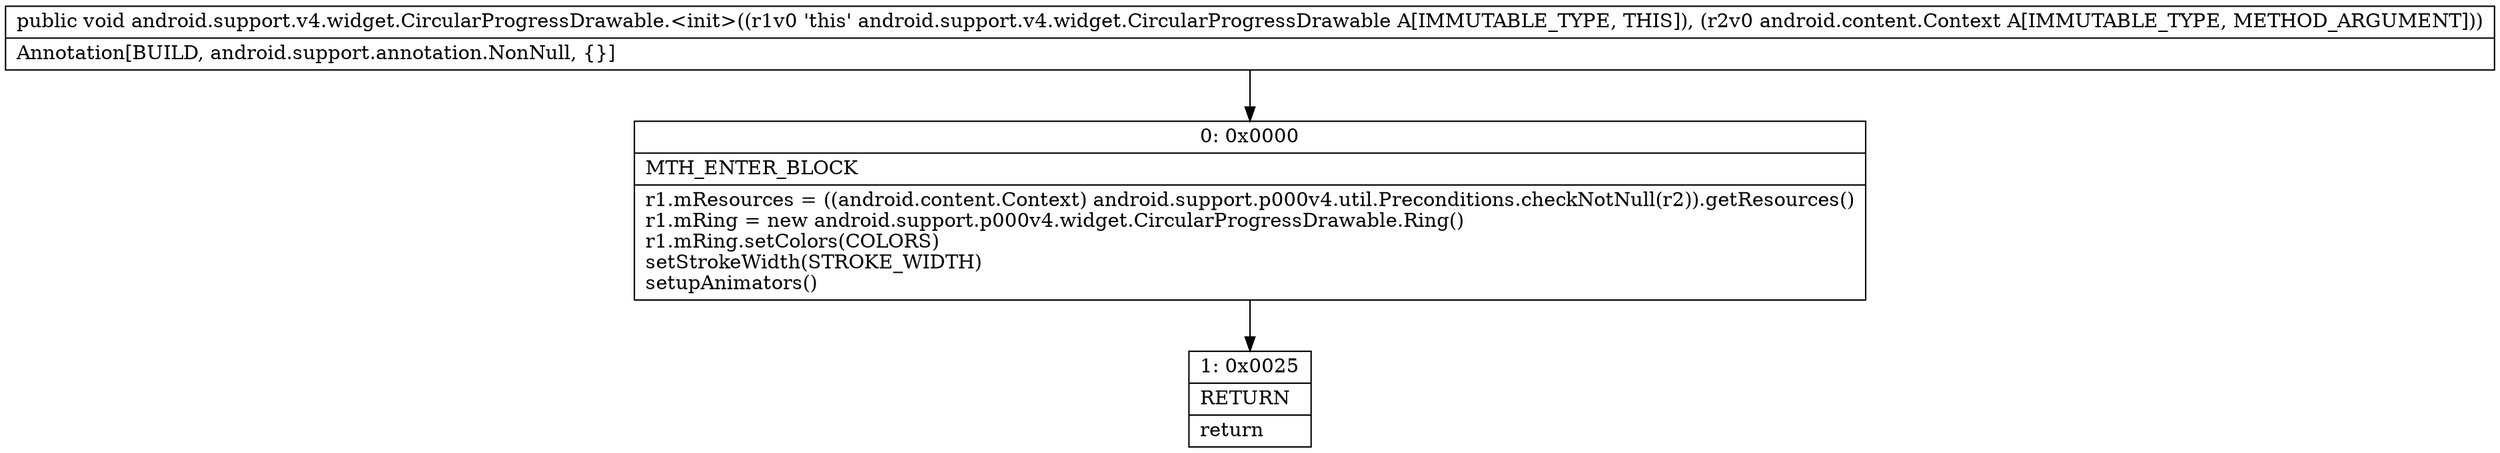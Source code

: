 digraph "CFG forandroid.support.v4.widget.CircularProgressDrawable.\<init\>(Landroid\/content\/Context;)V" {
Node_0 [shape=record,label="{0\:\ 0x0000|MTH_ENTER_BLOCK\l|r1.mResources = ((android.content.Context) android.support.p000v4.util.Preconditions.checkNotNull(r2)).getResources()\lr1.mRing = new android.support.p000v4.widget.CircularProgressDrawable.Ring()\lr1.mRing.setColors(COLORS)\lsetStrokeWidth(STROKE_WIDTH)\lsetupAnimators()\l}"];
Node_1 [shape=record,label="{1\:\ 0x0025|RETURN\l|return\l}"];
MethodNode[shape=record,label="{public void android.support.v4.widget.CircularProgressDrawable.\<init\>((r1v0 'this' android.support.v4.widget.CircularProgressDrawable A[IMMUTABLE_TYPE, THIS]), (r2v0 android.content.Context A[IMMUTABLE_TYPE, METHOD_ARGUMENT]))  | Annotation[BUILD, android.support.annotation.NonNull, \{\}]\l}"];
MethodNode -> Node_0;
Node_0 -> Node_1;
}

